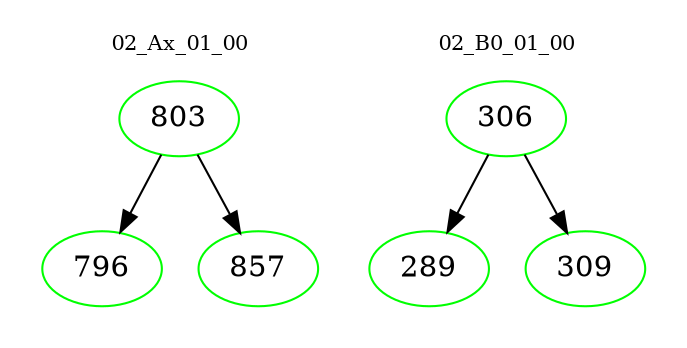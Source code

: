 digraph{
subgraph cluster_0 {
color = white
label = "02_Ax_01_00";
fontsize=10;
T0_803 [label="803", color="green"]
T0_803 -> T0_796 [color="black"]
T0_796 [label="796", color="green"]
T0_803 -> T0_857 [color="black"]
T0_857 [label="857", color="green"]
}
subgraph cluster_1 {
color = white
label = "02_B0_01_00";
fontsize=10;
T1_306 [label="306", color="green"]
T1_306 -> T1_289 [color="black"]
T1_289 [label="289", color="green"]
T1_306 -> T1_309 [color="black"]
T1_309 [label="309", color="green"]
}
}
